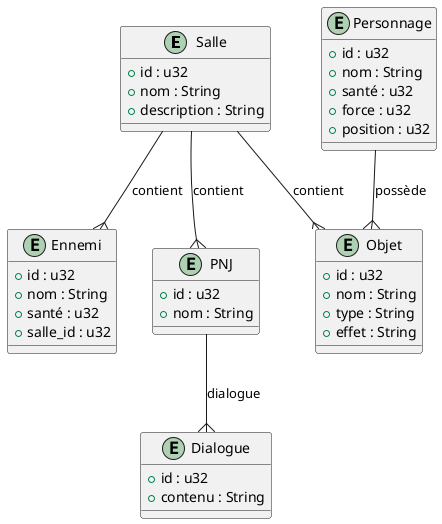 @startuml

entity "Salle" as Salle {
  +id : u32
  +nom : String
  +description : String
}

entity "Objet" as Objet {
  +id : u32
  +nom : String
  +type : String
  +effet : String
}

entity "Personnage" {
  +id : u32
  +nom : String
  +santé : u32
  +force : u32
  +position : u32
}

entity "Ennemi" {
  +id : u32
  +nom : String
  +santé : u32
  +salle_id : u32
}

entity "PNJ" {
  +id : u32
  +nom : String
}

entity "Dialogue" {
  +id : u32
  +contenu : String
}

Salle --{ Objet : contient
Salle --{ "Ennemi" : contient
Salle --{ PNJ : contient
Personnage --{ Objet : possède
PNJ --{ Dialogue : dialogue

@enduml
